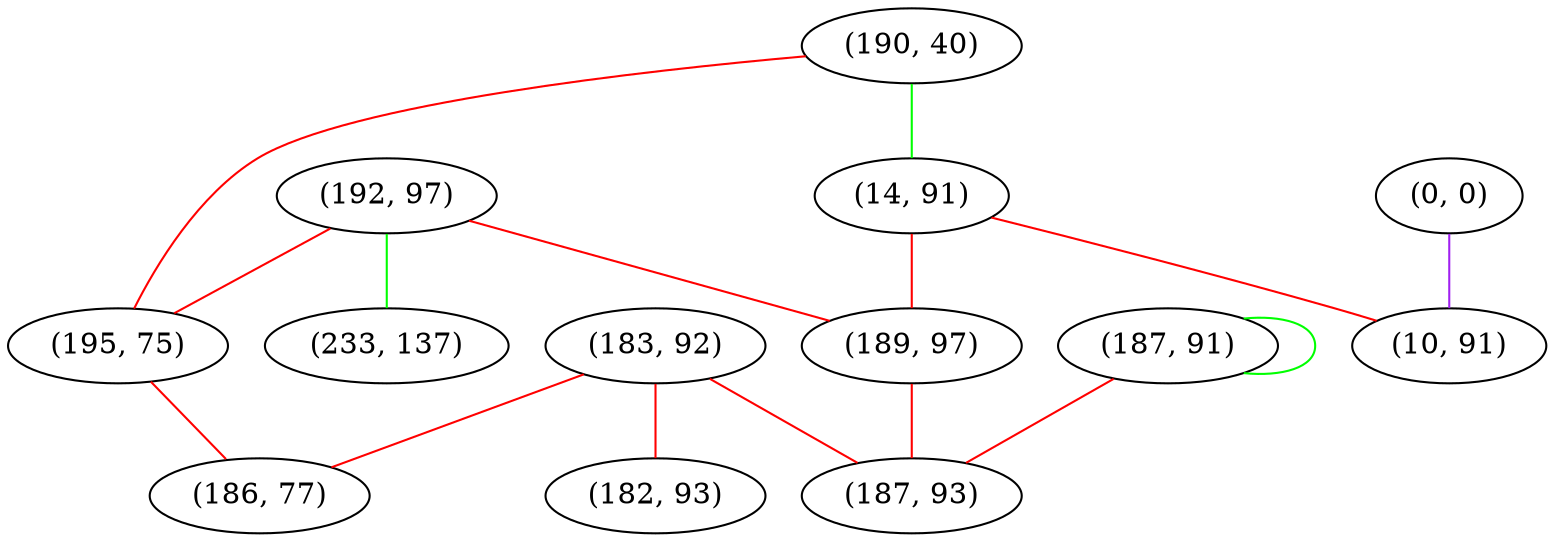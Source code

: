 graph "" {
"(192, 97)";
"(0, 0)";
"(187, 91)";
"(183, 92)";
"(190, 40)";
"(195, 75)";
"(14, 91)";
"(189, 97)";
"(233, 137)";
"(10, 91)";
"(182, 93)";
"(186, 77)";
"(187, 93)";
"(192, 97)" -- "(189, 97)"  [color=red, key=0, weight=1];
"(192, 97)" -- "(195, 75)"  [color=red, key=0, weight=1];
"(192, 97)" -- "(233, 137)"  [color=green, key=0, weight=2];
"(0, 0)" -- "(10, 91)"  [color=purple, key=0, weight=4];
"(187, 91)" -- "(187, 91)"  [color=green, key=0, weight=2];
"(187, 91)" -- "(187, 93)"  [color=red, key=0, weight=1];
"(183, 92)" -- "(186, 77)"  [color=red, key=0, weight=1];
"(183, 92)" -- "(182, 93)"  [color=red, key=0, weight=1];
"(183, 92)" -- "(187, 93)"  [color=red, key=0, weight=1];
"(190, 40)" -- "(14, 91)"  [color=green, key=0, weight=2];
"(190, 40)" -- "(195, 75)"  [color=red, key=0, weight=1];
"(195, 75)" -- "(186, 77)"  [color=red, key=0, weight=1];
"(14, 91)" -- "(189, 97)"  [color=red, key=0, weight=1];
"(14, 91)" -- "(10, 91)"  [color=red, key=0, weight=1];
"(189, 97)" -- "(187, 93)"  [color=red, key=0, weight=1];
}

